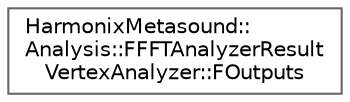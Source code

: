digraph "Graphical Class Hierarchy"
{
 // INTERACTIVE_SVG=YES
 // LATEX_PDF_SIZE
  bgcolor="transparent";
  edge [fontname=Helvetica,fontsize=10,labelfontname=Helvetica,labelfontsize=10];
  node [fontname=Helvetica,fontsize=10,shape=box,height=0.2,width=0.4];
  rankdir="LR";
  Node0 [id="Node000000",label="HarmonixMetasound::\lAnalysis::FFFTAnalyzerResult\lVertexAnalyzer::FOutputs",height=0.2,width=0.4,color="grey40", fillcolor="white", style="filled",URL="$db/df4/structHarmonixMetasound_1_1Analysis_1_1FFFTAnalyzerResultVertexAnalyzer_1_1FOutputs.html",tooltip=" "];
}
